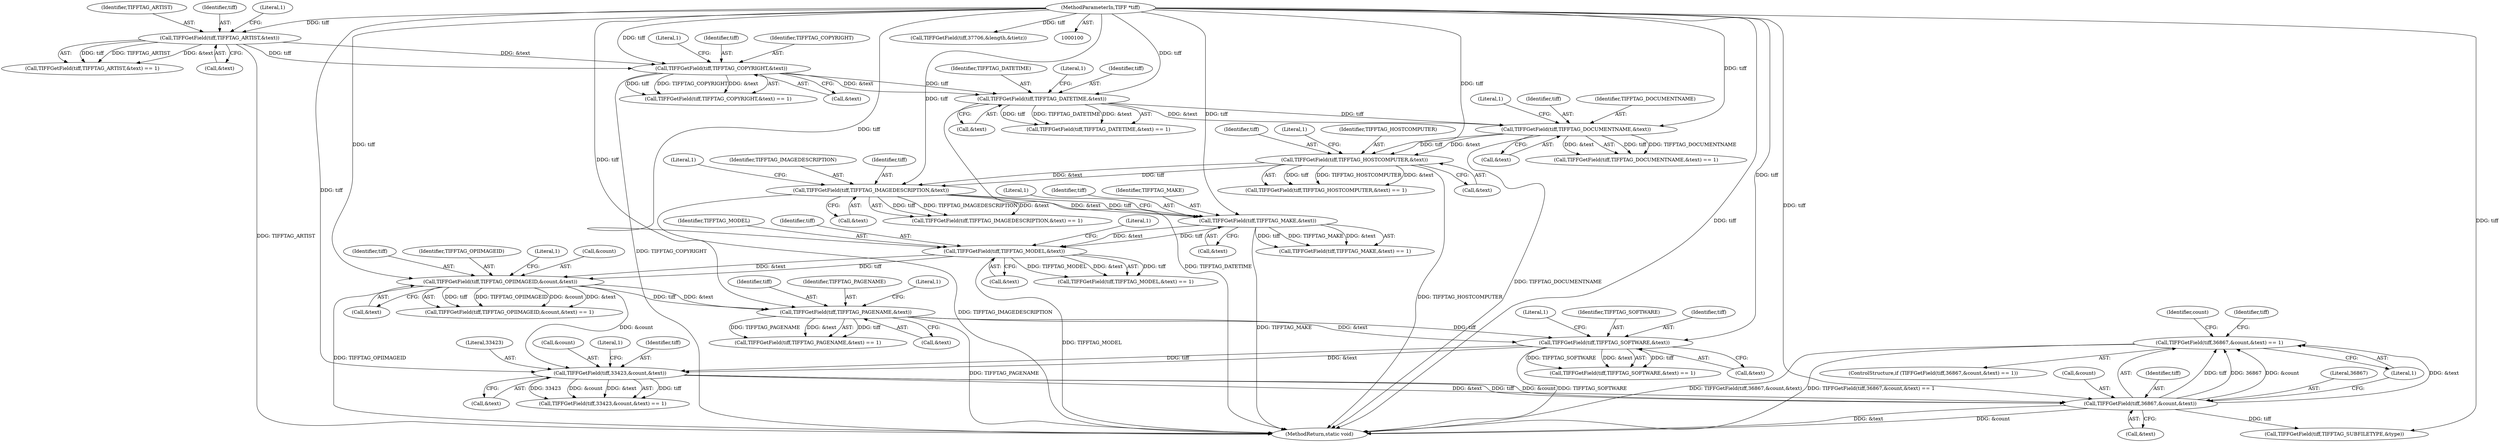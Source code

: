 digraph "1_ImageMagick_b61d35eaccc0a7ddeff8a1c3abfcd0a43ccf210b_0@del" {
"1000332" [label="(Call,TIFFGetField(tiff,36867,&count,&text) == 1)"];
"1000333" [label="(Call,TIFFGetField(tiff,36867,&count,&text))"];
"1000298" [label="(Call,TIFFGetField(tiff,33423,&count,&text))"];
"1000283" [label="(Call,TIFFGetField(tiff,TIFFTAG_SOFTWARE,&text))"];
"1000268" [label="(Call,TIFFGetField(tiff,TIFFTAG_PAGENAME,&text))"];
"1000233" [label="(Call,TIFFGetField(tiff,TIFFTAG_OPIIMAGEID,&count,&text))"];
"1000218" [label="(Call,TIFFGetField(tiff,TIFFTAG_MODEL,&text))"];
"1000203" [label="(Call,TIFFGetField(tiff,TIFFTAG_MAKE,&text))"];
"1000188" [label="(Call,TIFFGetField(tiff,TIFFTAG_IMAGEDESCRIPTION,&text))"];
"1000173" [label="(Call,TIFFGetField(tiff,TIFFTAG_HOSTCOMPUTER,&text))"];
"1000158" [label="(Call,TIFFGetField(tiff,TIFFTAG_DOCUMENTNAME,&text))"];
"1000143" [label="(Call,TIFFGetField(tiff,TIFFTAG_DATETIME,&text))"];
"1000128" [label="(Call,TIFFGetField(tiff,TIFFTAG_COPYRIGHT,&text))"];
"1000113" [label="(Call,TIFFGetField(tiff,TIFFTAG_ARTIST,&text))"];
"1000101" [label="(MethodParameterIn,TIFF *tiff)"];
"1000145" [label="(Identifier,TIFFTAG_DATETIME)"];
"1000193" [label="(Literal,1)"];
"1000284" [label="(Identifier,tiff)"];
"1000205" [label="(Identifier,TIFFTAG_MAKE)"];
"1000335" [label="(Literal,36867)"];
"1000340" [label="(Literal,1)"];
"1000299" [label="(Identifier,tiff)"];
"1000240" [label="(Literal,1)"];
"1000188" [label="(Call,TIFFGetField(tiff,TIFFTAG_IMAGEDESCRIPTION,&text))"];
"1000286" [label="(Call,&text)"];
"1000336" [label="(Call,&count)"];
"1000148" [label="(Literal,1)"];
"1000338" [label="(Call,&text)"];
"1000159" [label="(Identifier,tiff)"];
"1000146" [label="(Call,&text)"];
"1000267" [label="(Call,TIFFGetField(tiff,TIFFTAG_PAGENAME,&text) == 1)"];
"1000157" [label="(Call,TIFFGetField(tiff,TIFFTAG_DOCUMENTNAME,&text) == 1)"];
"1000158" [label="(Call,TIFFGetField(tiff,TIFFTAG_DOCUMENTNAME,&text))"];
"1000143" [label="(Call,TIFFGetField(tiff,TIFFTAG_DATETIME,&text))"];
"1000178" [label="(Literal,1)"];
"1000208" [label="(Literal,1)"];
"1000187" [label="(Call,TIFFGetField(tiff,TIFFTAG_IMAGEDESCRIPTION,&text) == 1)"];
"1000101" [label="(MethodParameterIn,TIFF *tiff)"];
"1000131" [label="(Call,&text)"];
"1000112" [label="(Call,TIFFGetField(tiff,TIFFTAG_ARTIST,&text) == 1)"];
"1000332" [label="(Call,TIFFGetField(tiff,36867,&count,&text) == 1)"];
"1000333" [label="(Call,TIFFGetField(tiff,36867,&count,&text))"];
"1000218" [label="(Call,TIFFGetField(tiff,TIFFTAG_MODEL,&text))"];
"1000298" [label="(Call,TIFFGetField(tiff,33423,&count,&text))"];
"1000160" [label="(Identifier,TIFFTAG_DOCUMENTNAME)"];
"1000301" [label="(Call,&count)"];
"1000297" [label="(Call,TIFFGetField(tiff,33423,&count,&text) == 1)"];
"1000334" [label="(Identifier,tiff)"];
"1000232" [label="(Call,TIFFGetField(tiff,TIFFTAG_OPIIMAGEID,&count,&text) == 1)"];
"1000116" [label="(Call,&text)"];
"1000236" [label="(Call,&count)"];
"1000142" [label="(Call,TIFFGetField(tiff,TIFFTAG_DATETIME,&text) == 1)"];
"1000269" [label="(Identifier,tiff)"];
"1000271" [label="(Call,&text)"];
"1000305" [label="(Literal,1)"];
"1000127" [label="(Call,TIFFGetField(tiff,TIFFTAG_COPYRIGHT,&text) == 1)"];
"1000206" [label="(Call,&text)"];
"1000220" [label="(Identifier,TIFFTAG_MODEL)"];
"1000234" [label="(Identifier,tiff)"];
"1000238" [label="(Call,&text)"];
"1000300" [label="(Literal,33423)"];
"1000173" [label="(Call,TIFFGetField(tiff,TIFFTAG_HOSTCOMPUTER,&text))"];
"1000204" [label="(Identifier,tiff)"];
"1000190" [label="(Identifier,TIFFTAG_IMAGEDESCRIPTION)"];
"1000115" [label="(Identifier,TIFFTAG_ARTIST)"];
"1000163" [label="(Literal,1)"];
"1000270" [label="(Identifier,TIFFTAG_PAGENAME)"];
"1000219" [label="(Identifier,tiff)"];
"1000130" [label="(Identifier,TIFFTAG_COPYRIGHT)"];
"1000268" [label="(Call,TIFFGetField(tiff,TIFFTAG_PAGENAME,&text))"];
"1000202" [label="(Call,TIFFGetField(tiff,TIFFTAG_MAKE,&text) == 1)"];
"1000223" [label="(Literal,1)"];
"1000191" [label="(Call,&text)"];
"1000288" [label="(Literal,1)"];
"1000175" [label="(Identifier,TIFFTAG_HOSTCOMPUTER)"];
"1000114" [label="(Identifier,tiff)"];
"1000331" [label="(ControlStructure,if (TIFFGetField(tiff,36867,&count,&text) == 1))"];
"1000303" [label="(Call,&text)"];
"1000368" [label="(Call,TIFFGetField(tiff,TIFFTAG_SUBFILETYPE,&type))"];
"1000217" [label="(Call,TIFFGetField(tiff,TIFFTAG_MODEL,&text) == 1)"];
"1000133" [label="(Literal,1)"];
"1000118" [label="(Literal,1)"];
"1000282" [label="(Call,TIFFGetField(tiff,TIFFTAG_SOFTWARE,&text) == 1)"];
"1000113" [label="(Call,TIFFGetField(tiff,TIFFTAG_ARTIST,&text))"];
"1000174" [label="(Identifier,tiff)"];
"1000233" [label="(Call,TIFFGetField(tiff,TIFFTAG_OPIIMAGEID,&count,&text))"];
"1000369" [label="(Identifier,tiff)"];
"1000176" [label="(Call,&text)"];
"1000235" [label="(Identifier,TIFFTAG_OPIIMAGEID)"];
"1000273" [label="(Literal,1)"];
"1000128" [label="(Call,TIFFGetField(tiff,TIFFTAG_COPYRIGHT,&text))"];
"1000344" [label="(Identifier,count)"];
"1000129" [label="(Identifier,tiff)"];
"1000172" [label="(Call,TIFFGetField(tiff,TIFFTAG_HOSTCOMPUTER,&text) == 1)"];
"1000436" [label="(MethodReturn,static void)"];
"1000283" [label="(Call,TIFFGetField(tiff,TIFFTAG_SOFTWARE,&text))"];
"1000189" [label="(Identifier,tiff)"];
"1000144" [label="(Identifier,tiff)"];
"1000161" [label="(Call,&text)"];
"1000203" [label="(Call,TIFFGetField(tiff,TIFFTAG_MAKE,&text))"];
"1000285" [label="(Identifier,TIFFTAG_SOFTWARE)"];
"1000411" [label="(Call,TIFFGetField(tiff,37706,&length,&tietz))"];
"1000221" [label="(Call,&text)"];
"1000332" -> "1000331"  [label="AST: "];
"1000332" -> "1000340"  [label="CFG: "];
"1000333" -> "1000332"  [label="AST: "];
"1000340" -> "1000332"  [label="AST: "];
"1000344" -> "1000332"  [label="CFG: "];
"1000369" -> "1000332"  [label="CFG: "];
"1000332" -> "1000436"  [label="DDG: TIFFGetField(tiff,36867,&count,&text)"];
"1000332" -> "1000436"  [label="DDG: TIFFGetField(tiff,36867,&count,&text) == 1"];
"1000333" -> "1000332"  [label="DDG: tiff"];
"1000333" -> "1000332"  [label="DDG: 36867"];
"1000333" -> "1000332"  [label="DDG: &count"];
"1000333" -> "1000332"  [label="DDG: &text"];
"1000333" -> "1000338"  [label="CFG: "];
"1000334" -> "1000333"  [label="AST: "];
"1000335" -> "1000333"  [label="AST: "];
"1000336" -> "1000333"  [label="AST: "];
"1000338" -> "1000333"  [label="AST: "];
"1000340" -> "1000333"  [label="CFG: "];
"1000333" -> "1000436"  [label="DDG: &count"];
"1000333" -> "1000436"  [label="DDG: &text"];
"1000298" -> "1000333"  [label="DDG: tiff"];
"1000298" -> "1000333"  [label="DDG: &count"];
"1000298" -> "1000333"  [label="DDG: &text"];
"1000101" -> "1000333"  [label="DDG: tiff"];
"1000333" -> "1000368"  [label="DDG: tiff"];
"1000298" -> "1000297"  [label="AST: "];
"1000298" -> "1000303"  [label="CFG: "];
"1000299" -> "1000298"  [label="AST: "];
"1000300" -> "1000298"  [label="AST: "];
"1000301" -> "1000298"  [label="AST: "];
"1000303" -> "1000298"  [label="AST: "];
"1000305" -> "1000298"  [label="CFG: "];
"1000298" -> "1000297"  [label="DDG: tiff"];
"1000298" -> "1000297"  [label="DDG: 33423"];
"1000298" -> "1000297"  [label="DDG: &count"];
"1000298" -> "1000297"  [label="DDG: &text"];
"1000283" -> "1000298"  [label="DDG: tiff"];
"1000283" -> "1000298"  [label="DDG: &text"];
"1000101" -> "1000298"  [label="DDG: tiff"];
"1000233" -> "1000298"  [label="DDG: &count"];
"1000283" -> "1000282"  [label="AST: "];
"1000283" -> "1000286"  [label="CFG: "];
"1000284" -> "1000283"  [label="AST: "];
"1000285" -> "1000283"  [label="AST: "];
"1000286" -> "1000283"  [label="AST: "];
"1000288" -> "1000283"  [label="CFG: "];
"1000283" -> "1000436"  [label="DDG: TIFFTAG_SOFTWARE"];
"1000283" -> "1000282"  [label="DDG: tiff"];
"1000283" -> "1000282"  [label="DDG: TIFFTAG_SOFTWARE"];
"1000283" -> "1000282"  [label="DDG: &text"];
"1000268" -> "1000283"  [label="DDG: tiff"];
"1000268" -> "1000283"  [label="DDG: &text"];
"1000101" -> "1000283"  [label="DDG: tiff"];
"1000268" -> "1000267"  [label="AST: "];
"1000268" -> "1000271"  [label="CFG: "];
"1000269" -> "1000268"  [label="AST: "];
"1000270" -> "1000268"  [label="AST: "];
"1000271" -> "1000268"  [label="AST: "];
"1000273" -> "1000268"  [label="CFG: "];
"1000268" -> "1000436"  [label="DDG: TIFFTAG_PAGENAME"];
"1000268" -> "1000267"  [label="DDG: tiff"];
"1000268" -> "1000267"  [label="DDG: TIFFTAG_PAGENAME"];
"1000268" -> "1000267"  [label="DDG: &text"];
"1000233" -> "1000268"  [label="DDG: tiff"];
"1000233" -> "1000268"  [label="DDG: &text"];
"1000101" -> "1000268"  [label="DDG: tiff"];
"1000233" -> "1000232"  [label="AST: "];
"1000233" -> "1000238"  [label="CFG: "];
"1000234" -> "1000233"  [label="AST: "];
"1000235" -> "1000233"  [label="AST: "];
"1000236" -> "1000233"  [label="AST: "];
"1000238" -> "1000233"  [label="AST: "];
"1000240" -> "1000233"  [label="CFG: "];
"1000233" -> "1000436"  [label="DDG: TIFFTAG_OPIIMAGEID"];
"1000233" -> "1000232"  [label="DDG: tiff"];
"1000233" -> "1000232"  [label="DDG: TIFFTAG_OPIIMAGEID"];
"1000233" -> "1000232"  [label="DDG: &count"];
"1000233" -> "1000232"  [label="DDG: &text"];
"1000218" -> "1000233"  [label="DDG: tiff"];
"1000218" -> "1000233"  [label="DDG: &text"];
"1000101" -> "1000233"  [label="DDG: tiff"];
"1000218" -> "1000217"  [label="AST: "];
"1000218" -> "1000221"  [label="CFG: "];
"1000219" -> "1000218"  [label="AST: "];
"1000220" -> "1000218"  [label="AST: "];
"1000221" -> "1000218"  [label="AST: "];
"1000223" -> "1000218"  [label="CFG: "];
"1000218" -> "1000436"  [label="DDG: TIFFTAG_MODEL"];
"1000218" -> "1000217"  [label="DDG: tiff"];
"1000218" -> "1000217"  [label="DDG: TIFFTAG_MODEL"];
"1000218" -> "1000217"  [label="DDG: &text"];
"1000203" -> "1000218"  [label="DDG: tiff"];
"1000203" -> "1000218"  [label="DDG: &text"];
"1000101" -> "1000218"  [label="DDG: tiff"];
"1000203" -> "1000202"  [label="AST: "];
"1000203" -> "1000206"  [label="CFG: "];
"1000204" -> "1000203"  [label="AST: "];
"1000205" -> "1000203"  [label="AST: "];
"1000206" -> "1000203"  [label="AST: "];
"1000208" -> "1000203"  [label="CFG: "];
"1000203" -> "1000436"  [label="DDG: TIFFTAG_MAKE"];
"1000203" -> "1000202"  [label="DDG: tiff"];
"1000203" -> "1000202"  [label="DDG: TIFFTAG_MAKE"];
"1000203" -> "1000202"  [label="DDG: &text"];
"1000188" -> "1000203"  [label="DDG: tiff"];
"1000188" -> "1000203"  [label="DDG: &text"];
"1000101" -> "1000203"  [label="DDG: tiff"];
"1000188" -> "1000187"  [label="AST: "];
"1000188" -> "1000191"  [label="CFG: "];
"1000189" -> "1000188"  [label="AST: "];
"1000190" -> "1000188"  [label="AST: "];
"1000191" -> "1000188"  [label="AST: "];
"1000193" -> "1000188"  [label="CFG: "];
"1000188" -> "1000436"  [label="DDG: TIFFTAG_IMAGEDESCRIPTION"];
"1000188" -> "1000187"  [label="DDG: tiff"];
"1000188" -> "1000187"  [label="DDG: TIFFTAG_IMAGEDESCRIPTION"];
"1000188" -> "1000187"  [label="DDG: &text"];
"1000173" -> "1000188"  [label="DDG: tiff"];
"1000173" -> "1000188"  [label="DDG: &text"];
"1000101" -> "1000188"  [label="DDG: tiff"];
"1000173" -> "1000172"  [label="AST: "];
"1000173" -> "1000176"  [label="CFG: "];
"1000174" -> "1000173"  [label="AST: "];
"1000175" -> "1000173"  [label="AST: "];
"1000176" -> "1000173"  [label="AST: "];
"1000178" -> "1000173"  [label="CFG: "];
"1000173" -> "1000436"  [label="DDG: TIFFTAG_HOSTCOMPUTER"];
"1000173" -> "1000172"  [label="DDG: tiff"];
"1000173" -> "1000172"  [label="DDG: TIFFTAG_HOSTCOMPUTER"];
"1000173" -> "1000172"  [label="DDG: &text"];
"1000158" -> "1000173"  [label="DDG: tiff"];
"1000158" -> "1000173"  [label="DDG: &text"];
"1000101" -> "1000173"  [label="DDG: tiff"];
"1000158" -> "1000157"  [label="AST: "];
"1000158" -> "1000161"  [label="CFG: "];
"1000159" -> "1000158"  [label="AST: "];
"1000160" -> "1000158"  [label="AST: "];
"1000161" -> "1000158"  [label="AST: "];
"1000163" -> "1000158"  [label="CFG: "];
"1000158" -> "1000436"  [label="DDG: TIFFTAG_DOCUMENTNAME"];
"1000158" -> "1000157"  [label="DDG: tiff"];
"1000158" -> "1000157"  [label="DDG: TIFFTAG_DOCUMENTNAME"];
"1000158" -> "1000157"  [label="DDG: &text"];
"1000143" -> "1000158"  [label="DDG: tiff"];
"1000143" -> "1000158"  [label="DDG: &text"];
"1000101" -> "1000158"  [label="DDG: tiff"];
"1000143" -> "1000142"  [label="AST: "];
"1000143" -> "1000146"  [label="CFG: "];
"1000144" -> "1000143"  [label="AST: "];
"1000145" -> "1000143"  [label="AST: "];
"1000146" -> "1000143"  [label="AST: "];
"1000148" -> "1000143"  [label="CFG: "];
"1000143" -> "1000436"  [label="DDG: TIFFTAG_DATETIME"];
"1000143" -> "1000142"  [label="DDG: tiff"];
"1000143" -> "1000142"  [label="DDG: TIFFTAG_DATETIME"];
"1000143" -> "1000142"  [label="DDG: &text"];
"1000128" -> "1000143"  [label="DDG: tiff"];
"1000128" -> "1000143"  [label="DDG: &text"];
"1000101" -> "1000143"  [label="DDG: tiff"];
"1000128" -> "1000127"  [label="AST: "];
"1000128" -> "1000131"  [label="CFG: "];
"1000129" -> "1000128"  [label="AST: "];
"1000130" -> "1000128"  [label="AST: "];
"1000131" -> "1000128"  [label="AST: "];
"1000133" -> "1000128"  [label="CFG: "];
"1000128" -> "1000436"  [label="DDG: TIFFTAG_COPYRIGHT"];
"1000128" -> "1000127"  [label="DDG: tiff"];
"1000128" -> "1000127"  [label="DDG: TIFFTAG_COPYRIGHT"];
"1000128" -> "1000127"  [label="DDG: &text"];
"1000113" -> "1000128"  [label="DDG: tiff"];
"1000113" -> "1000128"  [label="DDG: &text"];
"1000101" -> "1000128"  [label="DDG: tiff"];
"1000113" -> "1000112"  [label="AST: "];
"1000113" -> "1000116"  [label="CFG: "];
"1000114" -> "1000113"  [label="AST: "];
"1000115" -> "1000113"  [label="AST: "];
"1000116" -> "1000113"  [label="AST: "];
"1000118" -> "1000113"  [label="CFG: "];
"1000113" -> "1000436"  [label="DDG: TIFFTAG_ARTIST"];
"1000113" -> "1000112"  [label="DDG: tiff"];
"1000113" -> "1000112"  [label="DDG: TIFFTAG_ARTIST"];
"1000113" -> "1000112"  [label="DDG: &text"];
"1000101" -> "1000113"  [label="DDG: tiff"];
"1000101" -> "1000100"  [label="AST: "];
"1000101" -> "1000436"  [label="DDG: tiff"];
"1000101" -> "1000368"  [label="DDG: tiff"];
"1000101" -> "1000411"  [label="DDG: tiff"];
}
